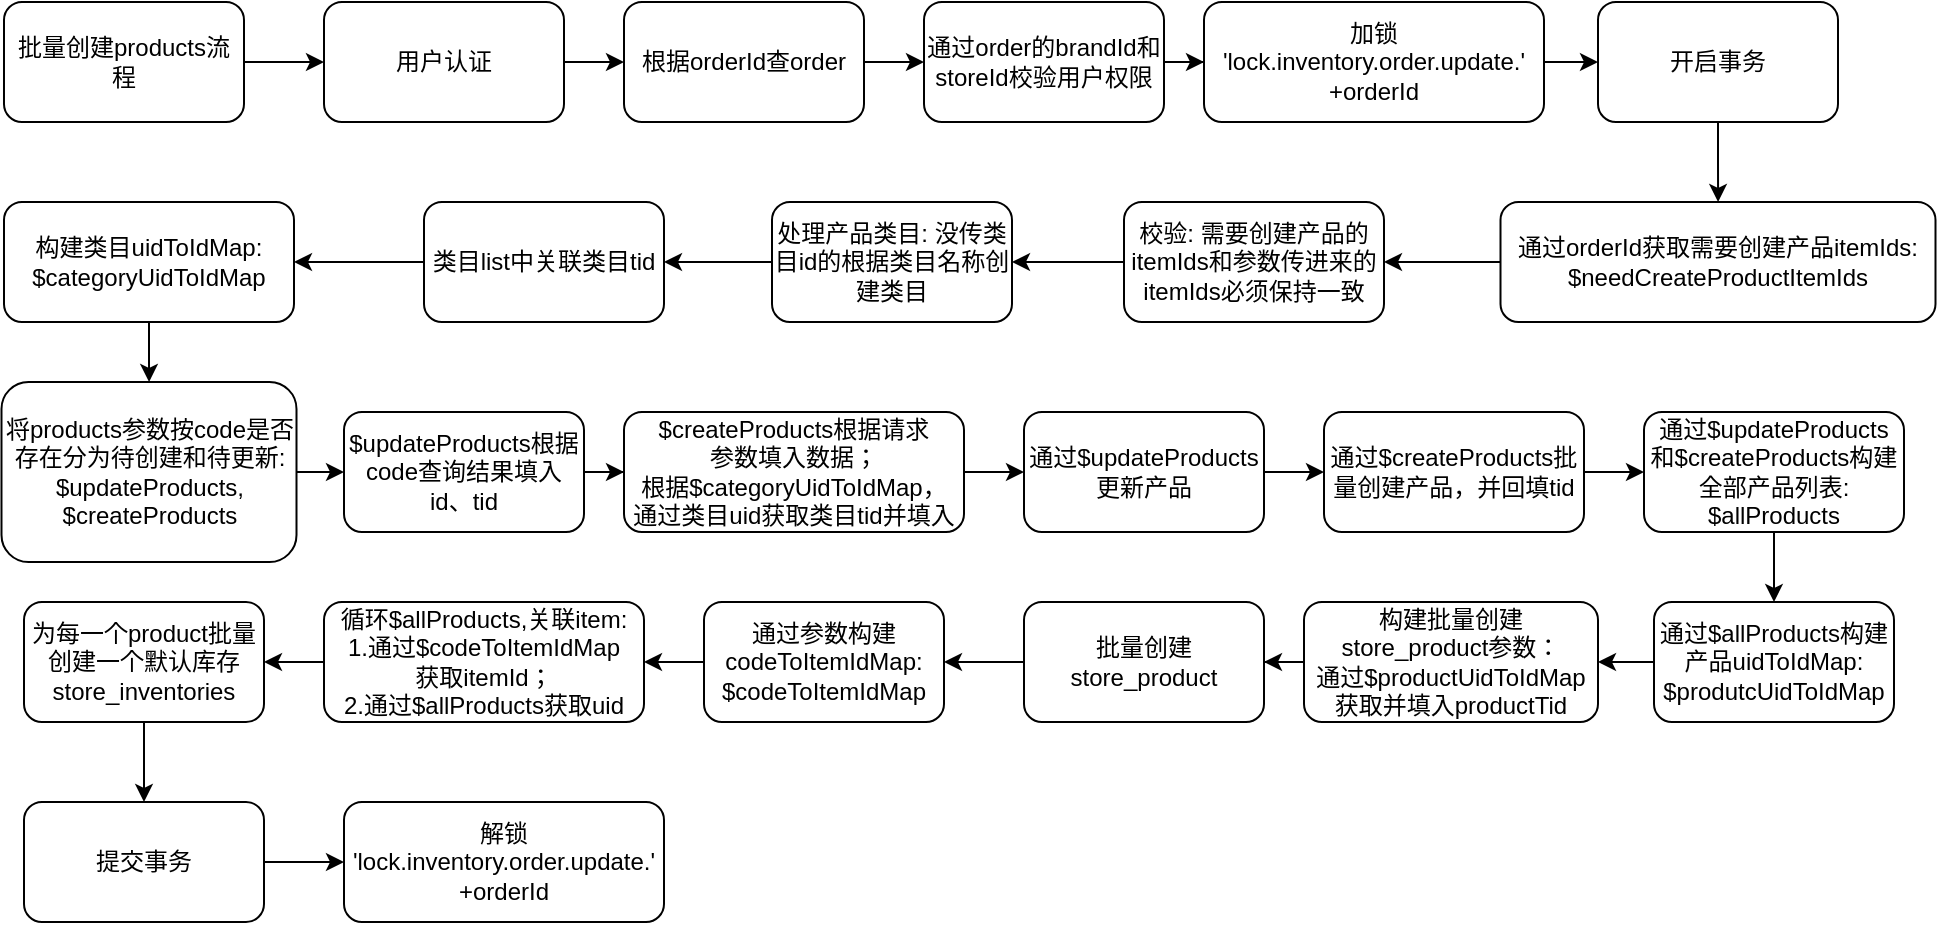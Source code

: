 <mxfile version="24.7.10">
  <diagram name="第 1 页" id="yeKz_WL-3hLmWTwC9nyE">
    <mxGraphModel dx="1434" dy="772" grid="1" gridSize="10" guides="1" tooltips="1" connect="1" arrows="1" fold="1" page="1" pageScale="1" pageWidth="827" pageHeight="1169" math="0" shadow="0">
      <root>
        <mxCell id="0" />
        <mxCell id="1" parent="0" />
        <mxCell id="iKctfQHVxDv2bTsrrXNo-3" value="" style="edgeStyle=orthogonalEdgeStyle;rounded=0;orthogonalLoop=1;jettySize=auto;html=1;" edge="1" parent="1" source="iKctfQHVxDv2bTsrrXNo-1" target="iKctfQHVxDv2bTsrrXNo-2">
          <mxGeometry relative="1" as="geometry" />
        </mxCell>
        <mxCell id="iKctfQHVxDv2bTsrrXNo-1" value="批量创建products流程" style="rounded=1;whiteSpace=wrap;html=1;" vertex="1" parent="1">
          <mxGeometry x="30" y="70" width="120" height="60" as="geometry" />
        </mxCell>
        <mxCell id="iKctfQHVxDv2bTsrrXNo-5" value="" style="edgeStyle=orthogonalEdgeStyle;rounded=0;orthogonalLoop=1;jettySize=auto;html=1;" edge="1" parent="1" source="iKctfQHVxDv2bTsrrXNo-2" target="iKctfQHVxDv2bTsrrXNo-4">
          <mxGeometry relative="1" as="geometry" />
        </mxCell>
        <mxCell id="iKctfQHVxDv2bTsrrXNo-2" value="用户认证" style="whiteSpace=wrap;html=1;rounded=1;" vertex="1" parent="1">
          <mxGeometry x="190" y="70" width="120" height="60" as="geometry" />
        </mxCell>
        <mxCell id="iKctfQHVxDv2bTsrrXNo-7" value="" style="edgeStyle=orthogonalEdgeStyle;rounded=0;orthogonalLoop=1;jettySize=auto;html=1;" edge="1" parent="1" source="iKctfQHVxDv2bTsrrXNo-4" target="iKctfQHVxDv2bTsrrXNo-6">
          <mxGeometry relative="1" as="geometry" />
        </mxCell>
        <mxCell id="iKctfQHVxDv2bTsrrXNo-4" value="根据orderId查order" style="whiteSpace=wrap;html=1;rounded=1;" vertex="1" parent="1">
          <mxGeometry x="340" y="70" width="120" height="60" as="geometry" />
        </mxCell>
        <mxCell id="iKctfQHVxDv2bTsrrXNo-9" value="" style="edgeStyle=orthogonalEdgeStyle;rounded=0;orthogonalLoop=1;jettySize=auto;html=1;" edge="1" parent="1" source="iKctfQHVxDv2bTsrrXNo-6" target="iKctfQHVxDv2bTsrrXNo-8">
          <mxGeometry relative="1" as="geometry" />
        </mxCell>
        <mxCell id="iKctfQHVxDv2bTsrrXNo-6" value="通过order的brandId和storeId校验用户权限" style="whiteSpace=wrap;html=1;rounded=1;" vertex="1" parent="1">
          <mxGeometry x="490" y="70" width="120" height="60" as="geometry" />
        </mxCell>
        <mxCell id="iKctfQHVxDv2bTsrrXNo-12" value="" style="edgeStyle=orthogonalEdgeStyle;rounded=0;orthogonalLoop=1;jettySize=auto;html=1;" edge="1" parent="1" source="iKctfQHVxDv2bTsrrXNo-8" target="iKctfQHVxDv2bTsrrXNo-11">
          <mxGeometry relative="1" as="geometry" />
        </mxCell>
        <mxCell id="iKctfQHVxDv2bTsrrXNo-8" value="加锁&lt;div&gt;&#39;lock.inventory.order.update.&#39;&lt;br&gt;&lt;/div&gt;&lt;div&gt;+orderId&lt;/div&gt;" style="whiteSpace=wrap;html=1;rounded=1;" vertex="1" parent="1">
          <mxGeometry x="630" y="70" width="170" height="60" as="geometry" />
        </mxCell>
        <mxCell id="iKctfQHVxDv2bTsrrXNo-14" value="" style="edgeStyle=orthogonalEdgeStyle;rounded=0;orthogonalLoop=1;jettySize=auto;html=1;" edge="1" parent="1" source="iKctfQHVxDv2bTsrrXNo-11" target="iKctfQHVxDv2bTsrrXNo-13">
          <mxGeometry relative="1" as="geometry" />
        </mxCell>
        <mxCell id="iKctfQHVxDv2bTsrrXNo-11" value="开启事务" style="whiteSpace=wrap;html=1;rounded=1;" vertex="1" parent="1">
          <mxGeometry x="827" y="70" width="120" height="60" as="geometry" />
        </mxCell>
        <mxCell id="iKctfQHVxDv2bTsrrXNo-16" value="" style="edgeStyle=orthogonalEdgeStyle;rounded=0;orthogonalLoop=1;jettySize=auto;html=1;" edge="1" parent="1" source="iKctfQHVxDv2bTsrrXNo-13" target="iKctfQHVxDv2bTsrrXNo-15">
          <mxGeometry relative="1" as="geometry" />
        </mxCell>
        <mxCell id="iKctfQHVxDv2bTsrrXNo-13" value="通过orderId获取需要创建产品itemIds:&lt;div&gt;$needCreateProductItemIds&lt;br&gt;&lt;/div&gt;" style="whiteSpace=wrap;html=1;rounded=1;" vertex="1" parent="1">
          <mxGeometry x="778.25" y="170" width="217.5" height="60" as="geometry" />
        </mxCell>
        <mxCell id="iKctfQHVxDv2bTsrrXNo-20" value="" style="edgeStyle=orthogonalEdgeStyle;rounded=0;orthogonalLoop=1;jettySize=auto;html=1;fontFamily=Helvetica;fontSize=12;fontColor=default;" edge="1" parent="1" source="iKctfQHVxDv2bTsrrXNo-15" target="iKctfQHVxDv2bTsrrXNo-19">
          <mxGeometry relative="1" as="geometry" />
        </mxCell>
        <mxCell id="iKctfQHVxDv2bTsrrXNo-15" value="校验:&amp;nbsp;需要创建产品的itemIds和参数传进来的itemIds必须保持一致" style="whiteSpace=wrap;html=1;rounded=1;" vertex="1" parent="1">
          <mxGeometry x="590" y="170" width="130" height="60" as="geometry" />
        </mxCell>
        <mxCell id="iKctfQHVxDv2bTsrrXNo-22" value="" style="edgeStyle=orthogonalEdgeStyle;rounded=0;orthogonalLoop=1;jettySize=auto;html=1;fontFamily=Helvetica;fontSize=12;fontColor=default;" edge="1" parent="1" source="iKctfQHVxDv2bTsrrXNo-19" target="iKctfQHVxDv2bTsrrXNo-21">
          <mxGeometry relative="1" as="geometry" />
        </mxCell>
        <mxCell id="iKctfQHVxDv2bTsrrXNo-19" value="处理产品类目: 没传类目id的根据类目名称创建类目" style="whiteSpace=wrap;html=1;rounded=1;" vertex="1" parent="1">
          <mxGeometry x="414" y="170" width="120" height="60" as="geometry" />
        </mxCell>
        <mxCell id="iKctfQHVxDv2bTsrrXNo-24" value="" style="edgeStyle=orthogonalEdgeStyle;rounded=0;orthogonalLoop=1;jettySize=auto;html=1;fontFamily=Helvetica;fontSize=12;fontColor=default;" edge="1" parent="1" source="iKctfQHVxDv2bTsrrXNo-21" target="iKctfQHVxDv2bTsrrXNo-23">
          <mxGeometry relative="1" as="geometry" />
        </mxCell>
        <mxCell id="iKctfQHVxDv2bTsrrXNo-21" value="类目list中关联类目tid" style="whiteSpace=wrap;html=1;rounded=1;" vertex="1" parent="1">
          <mxGeometry x="240" y="170" width="120" height="60" as="geometry" />
        </mxCell>
        <mxCell id="iKctfQHVxDv2bTsrrXNo-26" value="" style="edgeStyle=orthogonalEdgeStyle;rounded=0;orthogonalLoop=1;jettySize=auto;html=1;fontFamily=Helvetica;fontSize=12;fontColor=default;" edge="1" parent="1" source="iKctfQHVxDv2bTsrrXNo-23" target="iKctfQHVxDv2bTsrrXNo-25">
          <mxGeometry relative="1" as="geometry" />
        </mxCell>
        <mxCell id="iKctfQHVxDv2bTsrrXNo-23" value="构建类目uidToIdMap:&lt;div&gt;$categoryUidToIdMap&lt;/div&gt;" style="whiteSpace=wrap;html=1;rounded=1;" vertex="1" parent="1">
          <mxGeometry x="30" y="170" width="145" height="60" as="geometry" />
        </mxCell>
        <mxCell id="iKctfQHVxDv2bTsrrXNo-28" value="" style="edgeStyle=orthogonalEdgeStyle;rounded=0;orthogonalLoop=1;jettySize=auto;html=1;fontFamily=Helvetica;fontSize=12;fontColor=default;" edge="1" parent="1" source="iKctfQHVxDv2bTsrrXNo-25" target="iKctfQHVxDv2bTsrrXNo-27">
          <mxGeometry relative="1" as="geometry" />
        </mxCell>
        <mxCell id="iKctfQHVxDv2bTsrrXNo-25" value="将products参数按code是否存在分为待创建和待更新:&lt;div&gt;$updateProducts,&lt;/div&gt;&lt;div&gt;$createProducts&lt;/div&gt;" style="whiteSpace=wrap;html=1;rounded=1;" vertex="1" parent="1">
          <mxGeometry x="28.75" y="260" width="147.5" height="90" as="geometry" />
        </mxCell>
        <mxCell id="iKctfQHVxDv2bTsrrXNo-30" value="" style="edgeStyle=orthogonalEdgeStyle;rounded=0;orthogonalLoop=1;jettySize=auto;html=1;fontFamily=Helvetica;fontSize=12;fontColor=default;" edge="1" parent="1" source="iKctfQHVxDv2bTsrrXNo-27" target="iKctfQHVxDv2bTsrrXNo-29">
          <mxGeometry relative="1" as="geometry" />
        </mxCell>
        <mxCell id="iKctfQHVxDv2bTsrrXNo-27" value="$updateProducts根据code查询结果填入id、tid" style="whiteSpace=wrap;html=1;rounded=1;" vertex="1" parent="1">
          <mxGeometry x="200" y="275" width="120" height="60" as="geometry" />
        </mxCell>
        <mxCell id="iKctfQHVxDv2bTsrrXNo-32" value="" style="edgeStyle=orthogonalEdgeStyle;rounded=0;orthogonalLoop=1;jettySize=auto;html=1;fontFamily=Helvetica;fontSize=12;fontColor=default;" edge="1" parent="1" source="iKctfQHVxDv2bTsrrXNo-29" target="iKctfQHVxDv2bTsrrXNo-31">
          <mxGeometry relative="1" as="geometry" />
        </mxCell>
        <mxCell id="iKctfQHVxDv2bTsrrXNo-29" value="$createProducts根据请求&lt;div&gt;参数填入数据；&lt;div&gt;根据&lt;span style=&quot;background-color: initial;&quot;&gt;$categoryUidToIdMap，&lt;/span&gt;&lt;/div&gt;&lt;div&gt;&lt;span style=&quot;background-color: initial;&quot;&gt;通过类目uid获取类目tid并填入&lt;/span&gt;&lt;/div&gt;&lt;/div&gt;" style="whiteSpace=wrap;html=1;rounded=1;" vertex="1" parent="1">
          <mxGeometry x="340" y="275" width="170" height="60" as="geometry" />
        </mxCell>
        <mxCell id="iKctfQHVxDv2bTsrrXNo-34" value="" style="edgeStyle=orthogonalEdgeStyle;rounded=0;orthogonalLoop=1;jettySize=auto;html=1;fontFamily=Helvetica;fontSize=12;fontColor=default;" edge="1" parent="1" source="iKctfQHVxDv2bTsrrXNo-31" target="iKctfQHVxDv2bTsrrXNo-33">
          <mxGeometry relative="1" as="geometry" />
        </mxCell>
        <mxCell id="iKctfQHVxDv2bTsrrXNo-31" value="通过$updateProducts更新产品" style="whiteSpace=wrap;html=1;rounded=1;" vertex="1" parent="1">
          <mxGeometry x="540" y="275" width="120" height="60" as="geometry" />
        </mxCell>
        <mxCell id="iKctfQHVxDv2bTsrrXNo-36" value="" style="edgeStyle=orthogonalEdgeStyle;rounded=0;orthogonalLoop=1;jettySize=auto;html=1;fontFamily=Helvetica;fontSize=12;fontColor=default;" edge="1" parent="1" source="iKctfQHVxDv2bTsrrXNo-33" target="iKctfQHVxDv2bTsrrXNo-35">
          <mxGeometry relative="1" as="geometry" />
        </mxCell>
        <mxCell id="iKctfQHVxDv2bTsrrXNo-33" value="通过$createProducts批量创建产品，并回填tid" style="whiteSpace=wrap;html=1;rounded=1;" vertex="1" parent="1">
          <mxGeometry x="690" y="275" width="130" height="60" as="geometry" />
        </mxCell>
        <mxCell id="iKctfQHVxDv2bTsrrXNo-38" value="" style="edgeStyle=orthogonalEdgeStyle;rounded=0;orthogonalLoop=1;jettySize=auto;html=1;fontFamily=Helvetica;fontSize=12;fontColor=default;" edge="1" parent="1" source="iKctfQHVxDv2bTsrrXNo-35" target="iKctfQHVxDv2bTsrrXNo-37">
          <mxGeometry relative="1" as="geometry" />
        </mxCell>
        <mxCell id="iKctfQHVxDv2bTsrrXNo-35" value="通过$updateProducts&lt;div&gt;和$createProducts构建&lt;/div&gt;&lt;div&gt;全部产品列表:&lt;br&gt;$allProducts&lt;/div&gt;" style="whiteSpace=wrap;html=1;rounded=1;" vertex="1" parent="1">
          <mxGeometry x="850" y="275" width="130" height="60" as="geometry" />
        </mxCell>
        <mxCell id="iKctfQHVxDv2bTsrrXNo-40" value="" style="edgeStyle=orthogonalEdgeStyle;rounded=0;orthogonalLoop=1;jettySize=auto;html=1;fontFamily=Helvetica;fontSize=12;fontColor=default;" edge="1" parent="1" source="iKctfQHVxDv2bTsrrXNo-37" target="iKctfQHVxDv2bTsrrXNo-39">
          <mxGeometry relative="1" as="geometry" />
        </mxCell>
        <mxCell id="iKctfQHVxDv2bTsrrXNo-37" value="通过$allProducts构建&lt;div&gt;产品uidToIdMap:&lt;/div&gt;&lt;div&gt;$produtcUidToIdMap&lt;/div&gt;" style="whiteSpace=wrap;html=1;rounded=1;" vertex="1" parent="1">
          <mxGeometry x="855" y="370" width="120" height="60" as="geometry" />
        </mxCell>
        <mxCell id="iKctfQHVxDv2bTsrrXNo-42" value="" style="edgeStyle=orthogonalEdgeStyle;rounded=0;orthogonalLoop=1;jettySize=auto;html=1;fontFamily=Helvetica;fontSize=12;fontColor=default;" edge="1" parent="1" source="iKctfQHVxDv2bTsrrXNo-39" target="iKctfQHVxDv2bTsrrXNo-41">
          <mxGeometry relative="1" as="geometry" />
        </mxCell>
        <mxCell id="iKctfQHVxDv2bTsrrXNo-39" value="构建批量创建&lt;div&gt;store_product参数：&lt;/div&gt;&lt;div&gt;通过$productUidToIdMap获取并填入productTid&lt;/div&gt;" style="whiteSpace=wrap;html=1;rounded=1;" vertex="1" parent="1">
          <mxGeometry x="680" y="370" width="147" height="60" as="geometry" />
        </mxCell>
        <mxCell id="iKctfQHVxDv2bTsrrXNo-44" value="" style="edgeStyle=orthogonalEdgeStyle;rounded=0;orthogonalLoop=1;jettySize=auto;html=1;fontFamily=Helvetica;fontSize=12;fontColor=default;" edge="1" parent="1" source="iKctfQHVxDv2bTsrrXNo-41" target="iKctfQHVxDv2bTsrrXNo-43">
          <mxGeometry relative="1" as="geometry" />
        </mxCell>
        <mxCell id="iKctfQHVxDv2bTsrrXNo-41" value="批量创建store_product" style="whiteSpace=wrap;html=1;rounded=1;" vertex="1" parent="1">
          <mxGeometry x="540" y="370" width="120" height="60" as="geometry" />
        </mxCell>
        <mxCell id="iKctfQHVxDv2bTsrrXNo-46" value="" style="edgeStyle=orthogonalEdgeStyle;rounded=0;orthogonalLoop=1;jettySize=auto;html=1;fontFamily=Helvetica;fontSize=12;fontColor=default;" edge="1" parent="1" source="iKctfQHVxDv2bTsrrXNo-43" target="iKctfQHVxDv2bTsrrXNo-45">
          <mxGeometry relative="1" as="geometry" />
        </mxCell>
        <mxCell id="iKctfQHVxDv2bTsrrXNo-43" value="通过参数构建codeToItemIdMap:&lt;div&gt;$codeToItemIdMap&lt;/div&gt;" style="whiteSpace=wrap;html=1;rounded=1;" vertex="1" parent="1">
          <mxGeometry x="380" y="370" width="120" height="60" as="geometry" />
        </mxCell>
        <mxCell id="iKctfQHVxDv2bTsrrXNo-48" value="" style="edgeStyle=orthogonalEdgeStyle;rounded=0;orthogonalLoop=1;jettySize=auto;html=1;fontFamily=Helvetica;fontSize=12;fontColor=default;" edge="1" parent="1" source="iKctfQHVxDv2bTsrrXNo-45" target="iKctfQHVxDv2bTsrrXNo-47">
          <mxGeometry relative="1" as="geometry" />
        </mxCell>
        <mxCell id="iKctfQHVxDv2bTsrrXNo-45" value="循环$allProducts,关联item:&lt;div&gt;1.通过$codeToItemIdMap&lt;/div&gt;&lt;div&gt;获取itemId；&lt;/div&gt;&lt;div&gt;2.通过$allProducts获取uid&lt;/div&gt;" style="whiteSpace=wrap;html=1;rounded=1;" vertex="1" parent="1">
          <mxGeometry x="190" y="370" width="160" height="60" as="geometry" />
        </mxCell>
        <mxCell id="iKctfQHVxDv2bTsrrXNo-50" value="" style="edgeStyle=orthogonalEdgeStyle;rounded=0;orthogonalLoop=1;jettySize=auto;html=1;fontFamily=Helvetica;fontSize=12;fontColor=default;" edge="1" parent="1" source="iKctfQHVxDv2bTsrrXNo-47" target="iKctfQHVxDv2bTsrrXNo-49">
          <mxGeometry relative="1" as="geometry" />
        </mxCell>
        <mxCell id="iKctfQHVxDv2bTsrrXNo-47" value="为每一个product批量创建一个默认库存store_inventories" style="whiteSpace=wrap;html=1;rounded=1;" vertex="1" parent="1">
          <mxGeometry x="40" y="370" width="120" height="60" as="geometry" />
        </mxCell>
        <mxCell id="iKctfQHVxDv2bTsrrXNo-52" value="" style="edgeStyle=orthogonalEdgeStyle;rounded=0;orthogonalLoop=1;jettySize=auto;html=1;fontFamily=Helvetica;fontSize=12;fontColor=default;" edge="1" parent="1" source="iKctfQHVxDv2bTsrrXNo-49" target="iKctfQHVxDv2bTsrrXNo-51">
          <mxGeometry relative="1" as="geometry" />
        </mxCell>
        <mxCell id="iKctfQHVxDv2bTsrrXNo-49" value="提交事务" style="whiteSpace=wrap;html=1;rounded=1;" vertex="1" parent="1">
          <mxGeometry x="40" y="470" width="120" height="60" as="geometry" />
        </mxCell>
        <mxCell id="iKctfQHVxDv2bTsrrXNo-51" value="解锁&lt;div&gt;&lt;div&gt;&#39;lock.inventory.order.update.&#39;&lt;br&gt;&lt;/div&gt;&lt;div&gt;+orderId&lt;/div&gt;&lt;/div&gt;" style="whiteSpace=wrap;html=1;rounded=1;" vertex="1" parent="1">
          <mxGeometry x="200" y="470" width="160" height="60" as="geometry" />
        </mxCell>
      </root>
    </mxGraphModel>
  </diagram>
</mxfile>
